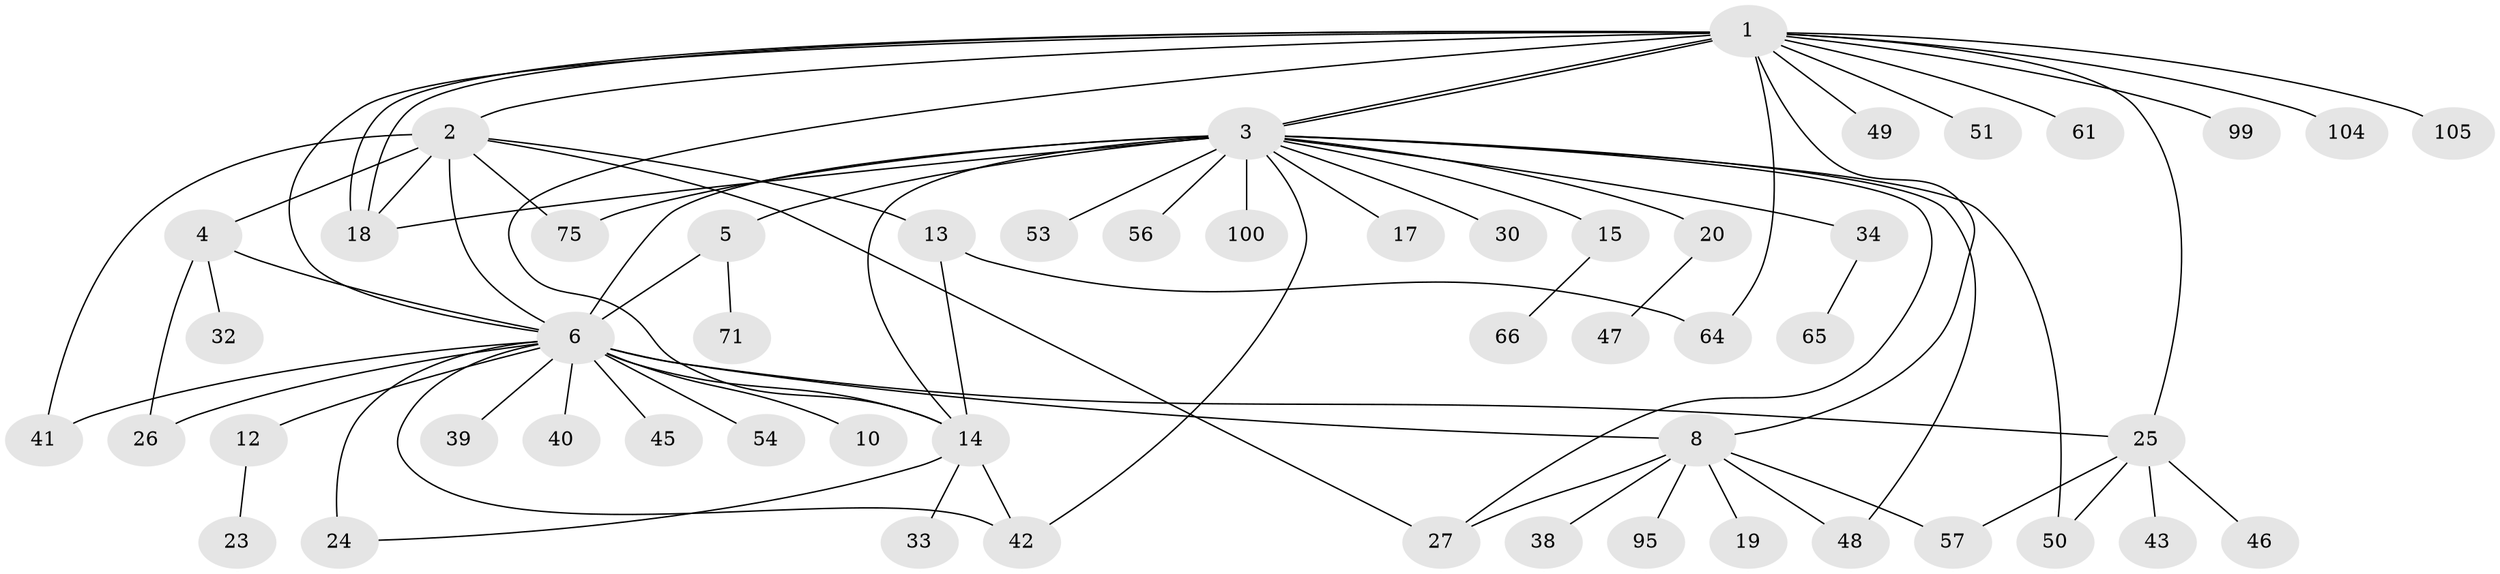 // original degree distribution, {18: 0.009345794392523364, 9: 0.028037383177570093, 28: 0.009345794392523364, 4: 0.06542056074766354, 3: 0.12149532710280374, 24: 0.009345794392523364, 13: 0.009345794392523364, 1: 0.514018691588785, 5: 0.028037383177570093, 2: 0.1588785046728972, 6: 0.037383177570093455, 7: 0.009345794392523364}
// Generated by graph-tools (version 1.1) at 2025/14/03/09/25 04:14:42]
// undirected, 53 vertices, 77 edges
graph export_dot {
graph [start="1"]
  node [color=gray90,style=filled];
  1;
  2;
  3 [super="+22"];
  4;
  5;
  6 [super="+67+7"];
  8 [super="+74+77+88"];
  10;
  12;
  13;
  14 [super="+28"];
  15 [super="+83"];
  17;
  18 [super="+55+76+98+29+58"];
  19;
  20 [super="+36"];
  23;
  24 [super="+81"];
  25;
  26;
  27;
  30;
  32;
  33;
  34;
  38;
  39;
  40;
  41;
  42;
  43;
  45;
  46;
  47;
  48;
  49;
  50 [super="+84"];
  51;
  53;
  54;
  56;
  57 [super="+89"];
  61;
  64;
  65;
  66;
  71;
  75;
  95;
  99;
  100;
  104;
  105;
  1 -- 2;
  1 -- 3;
  1 -- 3;
  1 -- 8;
  1 -- 14;
  1 -- 18 [weight=2];
  1 -- 18;
  1 -- 25;
  1 -- 49;
  1 -- 51;
  1 -- 61;
  1 -- 64;
  1 -- 99;
  1 -- 104;
  1 -- 105;
  1 -- 6;
  2 -- 4;
  2 -- 13;
  2 -- 18;
  2 -- 27;
  2 -- 41;
  2 -- 75;
  2 -- 6 [weight=2];
  3 -- 5;
  3 -- 6 [weight=6];
  3 -- 15;
  3 -- 17;
  3 -- 18;
  3 -- 20;
  3 -- 27;
  3 -- 30;
  3 -- 34;
  3 -- 42;
  3 -- 48;
  3 -- 50 [weight=2];
  3 -- 53;
  3 -- 56;
  3 -- 75;
  3 -- 100;
  3 -- 14;
  4 -- 26;
  4 -- 32;
  4 -- 6;
  5 -- 71;
  5 -- 6;
  6 -- 10;
  6 -- 8 [weight=4];
  6 -- 12;
  6 -- 14 [weight=4];
  6 -- 24 [weight=2];
  6 -- 25;
  6 -- 26;
  6 -- 39;
  6 -- 40;
  6 -- 41;
  6 -- 42;
  6 -- 45;
  6 -- 54;
  8 -- 19;
  8 -- 27;
  8 -- 38;
  8 -- 57;
  8 -- 95;
  8 -- 48;
  12 -- 23;
  13 -- 64;
  13 -- 14;
  14 -- 33;
  14 -- 24;
  14 -- 42;
  15 -- 66;
  20 -- 47;
  25 -- 43;
  25 -- 46;
  25 -- 50;
  25 -- 57;
  34 -- 65;
}
